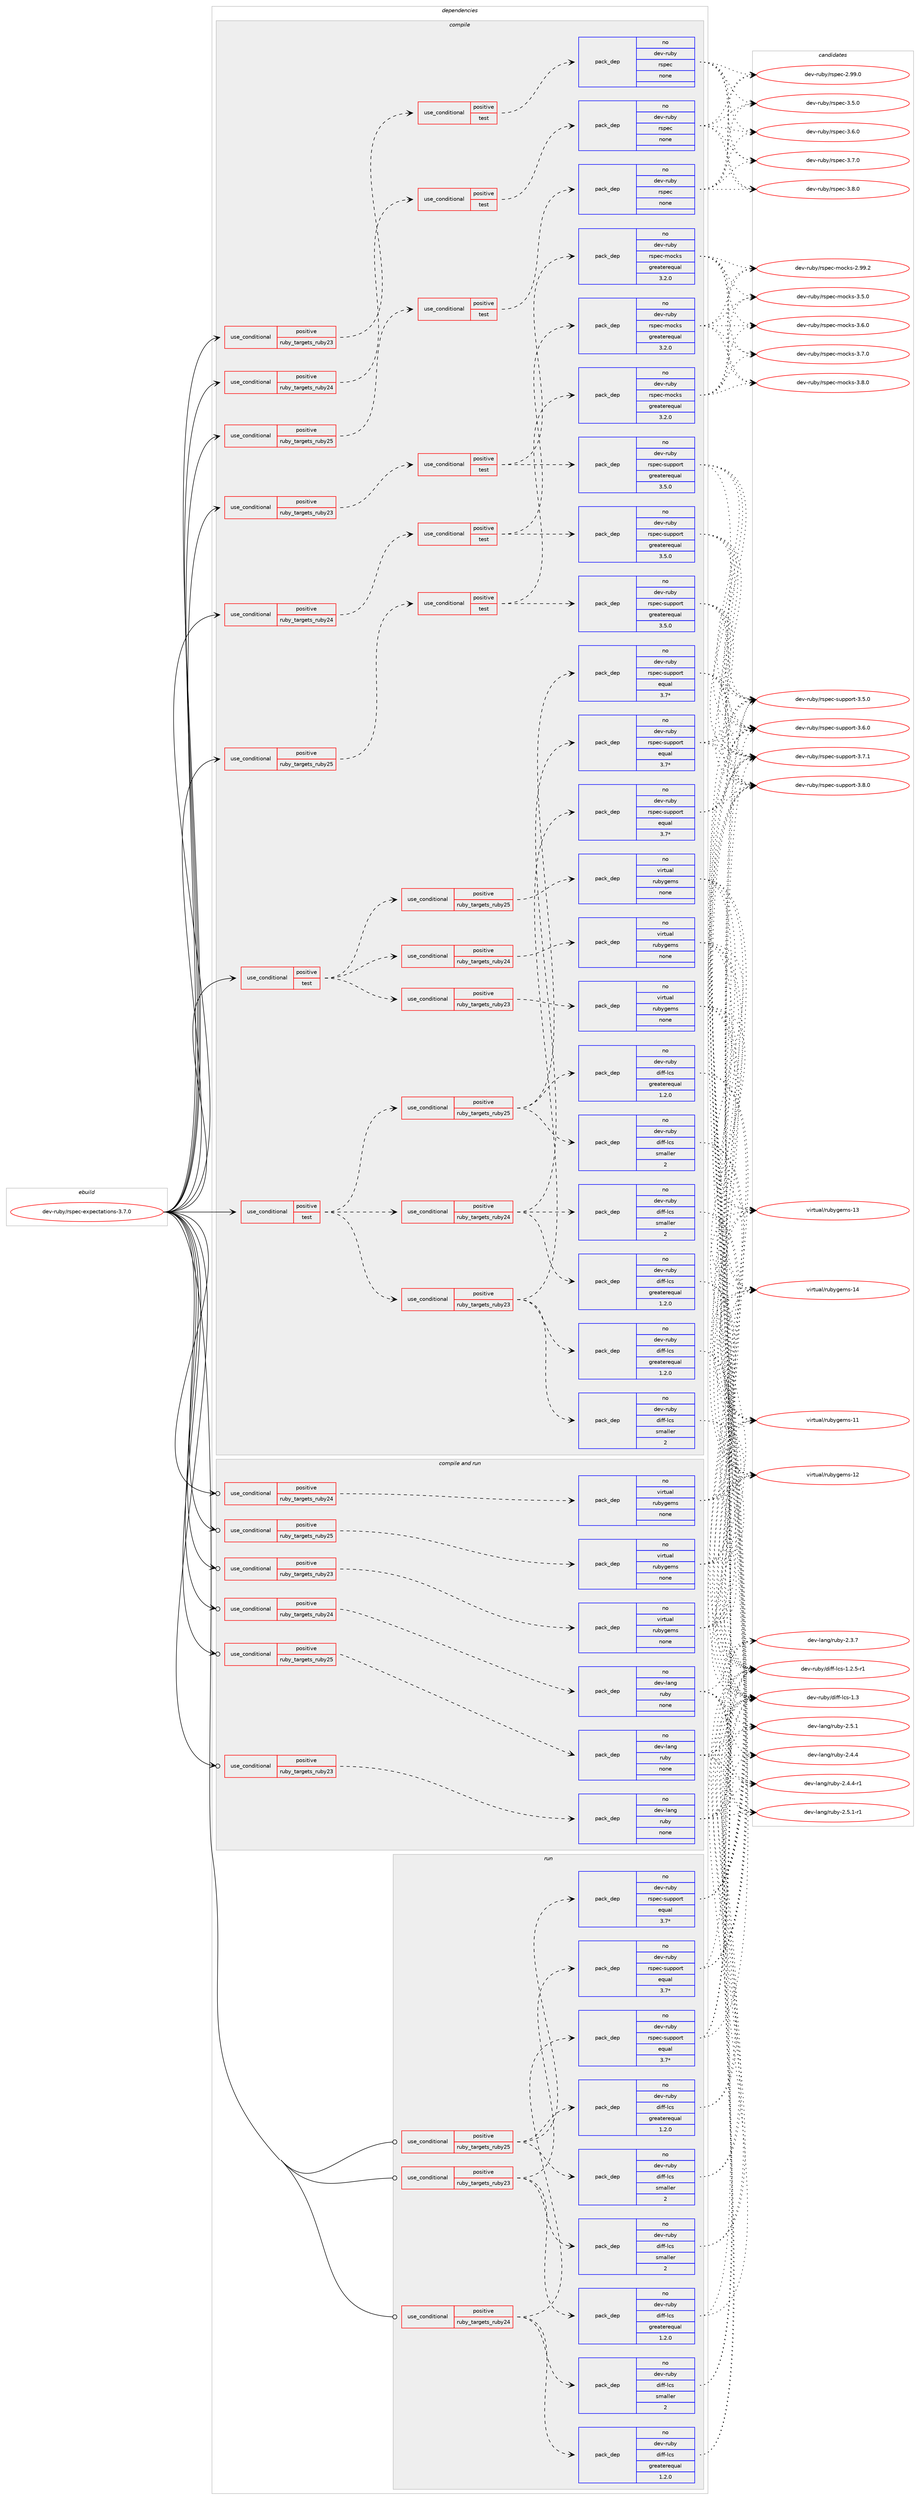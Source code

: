 digraph prolog {

# *************
# Graph options
# *************

newrank=true;
concentrate=true;
compound=true;
graph [rankdir=LR,fontname=Helvetica,fontsize=10,ranksep=1.5];#, ranksep=2.5, nodesep=0.2];
edge  [arrowhead=vee];
node  [fontname=Helvetica,fontsize=10];

# **********
# The ebuild
# **********

subgraph cluster_leftcol {
color=gray;
rank=same;
label=<<i>ebuild</i>>;
id [label="dev-ruby/rspec-expectations-3.7.0", color=red, width=4, href="../dev-ruby/rspec-expectations-3.7.0.svg"];
}

# ****************
# The dependencies
# ****************

subgraph cluster_midcol {
color=gray;
label=<<i>dependencies</i>>;
subgraph cluster_compile {
fillcolor="#eeeeee";
style=filled;
label=<<i>compile</i>>;
subgraph cond1854 {
dependency5563 [label=<<TABLE BORDER="0" CELLBORDER="1" CELLSPACING="0" CELLPADDING="4"><TR><TD ROWSPAN="3" CELLPADDING="10">use_conditional</TD></TR><TR><TD>positive</TD></TR><TR><TD>ruby_targets_ruby23</TD></TR></TABLE>>, shape=none, color=red];
subgraph cond1855 {
dependency5564 [label=<<TABLE BORDER="0" CELLBORDER="1" CELLSPACING="0" CELLPADDING="4"><TR><TD ROWSPAN="3" CELLPADDING="10">use_conditional</TD></TR><TR><TD>positive</TD></TR><TR><TD>test</TD></TR></TABLE>>, shape=none, color=red];
subgraph pack3608 {
dependency5565 [label=<<TABLE BORDER="0" CELLBORDER="1" CELLSPACING="0" CELLPADDING="4" WIDTH="220"><TR><TD ROWSPAN="6" CELLPADDING="30">pack_dep</TD></TR><TR><TD WIDTH="110">no</TD></TR><TR><TD>dev-ruby</TD></TR><TR><TD>rspec</TD></TR><TR><TD>none</TD></TR><TR><TD></TD></TR></TABLE>>, shape=none, color=blue];
}
dependency5564:e -> dependency5565:w [weight=20,style="dashed",arrowhead="vee"];
}
dependency5563:e -> dependency5564:w [weight=20,style="dashed",arrowhead="vee"];
}
id:e -> dependency5563:w [weight=20,style="solid",arrowhead="vee"];
subgraph cond1856 {
dependency5566 [label=<<TABLE BORDER="0" CELLBORDER="1" CELLSPACING="0" CELLPADDING="4"><TR><TD ROWSPAN="3" CELLPADDING="10">use_conditional</TD></TR><TR><TD>positive</TD></TR><TR><TD>ruby_targets_ruby23</TD></TR></TABLE>>, shape=none, color=red];
subgraph cond1857 {
dependency5567 [label=<<TABLE BORDER="0" CELLBORDER="1" CELLSPACING="0" CELLPADDING="4"><TR><TD ROWSPAN="3" CELLPADDING="10">use_conditional</TD></TR><TR><TD>positive</TD></TR><TR><TD>test</TD></TR></TABLE>>, shape=none, color=red];
subgraph pack3609 {
dependency5568 [label=<<TABLE BORDER="0" CELLBORDER="1" CELLSPACING="0" CELLPADDING="4" WIDTH="220"><TR><TD ROWSPAN="6" CELLPADDING="30">pack_dep</TD></TR><TR><TD WIDTH="110">no</TD></TR><TR><TD>dev-ruby</TD></TR><TR><TD>rspec-mocks</TD></TR><TR><TD>greaterequal</TD></TR><TR><TD>3.2.0</TD></TR></TABLE>>, shape=none, color=blue];
}
dependency5567:e -> dependency5568:w [weight=20,style="dashed",arrowhead="vee"];
subgraph pack3610 {
dependency5569 [label=<<TABLE BORDER="0" CELLBORDER="1" CELLSPACING="0" CELLPADDING="4" WIDTH="220"><TR><TD ROWSPAN="6" CELLPADDING="30">pack_dep</TD></TR><TR><TD WIDTH="110">no</TD></TR><TR><TD>dev-ruby</TD></TR><TR><TD>rspec-support</TD></TR><TR><TD>greaterequal</TD></TR><TR><TD>3.5.0</TD></TR></TABLE>>, shape=none, color=blue];
}
dependency5567:e -> dependency5569:w [weight=20,style="dashed",arrowhead="vee"];
}
dependency5566:e -> dependency5567:w [weight=20,style="dashed",arrowhead="vee"];
}
id:e -> dependency5566:w [weight=20,style="solid",arrowhead="vee"];
subgraph cond1858 {
dependency5570 [label=<<TABLE BORDER="0" CELLBORDER="1" CELLSPACING="0" CELLPADDING="4"><TR><TD ROWSPAN="3" CELLPADDING="10">use_conditional</TD></TR><TR><TD>positive</TD></TR><TR><TD>ruby_targets_ruby24</TD></TR></TABLE>>, shape=none, color=red];
subgraph cond1859 {
dependency5571 [label=<<TABLE BORDER="0" CELLBORDER="1" CELLSPACING="0" CELLPADDING="4"><TR><TD ROWSPAN="3" CELLPADDING="10">use_conditional</TD></TR><TR><TD>positive</TD></TR><TR><TD>test</TD></TR></TABLE>>, shape=none, color=red];
subgraph pack3611 {
dependency5572 [label=<<TABLE BORDER="0" CELLBORDER="1" CELLSPACING="0" CELLPADDING="4" WIDTH="220"><TR><TD ROWSPAN="6" CELLPADDING="30">pack_dep</TD></TR><TR><TD WIDTH="110">no</TD></TR><TR><TD>dev-ruby</TD></TR><TR><TD>rspec</TD></TR><TR><TD>none</TD></TR><TR><TD></TD></TR></TABLE>>, shape=none, color=blue];
}
dependency5571:e -> dependency5572:w [weight=20,style="dashed",arrowhead="vee"];
}
dependency5570:e -> dependency5571:w [weight=20,style="dashed",arrowhead="vee"];
}
id:e -> dependency5570:w [weight=20,style="solid",arrowhead="vee"];
subgraph cond1860 {
dependency5573 [label=<<TABLE BORDER="0" CELLBORDER="1" CELLSPACING="0" CELLPADDING="4"><TR><TD ROWSPAN="3" CELLPADDING="10">use_conditional</TD></TR><TR><TD>positive</TD></TR><TR><TD>ruby_targets_ruby24</TD></TR></TABLE>>, shape=none, color=red];
subgraph cond1861 {
dependency5574 [label=<<TABLE BORDER="0" CELLBORDER="1" CELLSPACING="0" CELLPADDING="4"><TR><TD ROWSPAN="3" CELLPADDING="10">use_conditional</TD></TR><TR><TD>positive</TD></TR><TR><TD>test</TD></TR></TABLE>>, shape=none, color=red];
subgraph pack3612 {
dependency5575 [label=<<TABLE BORDER="0" CELLBORDER="1" CELLSPACING="0" CELLPADDING="4" WIDTH="220"><TR><TD ROWSPAN="6" CELLPADDING="30">pack_dep</TD></TR><TR><TD WIDTH="110">no</TD></TR><TR><TD>dev-ruby</TD></TR><TR><TD>rspec-mocks</TD></TR><TR><TD>greaterequal</TD></TR><TR><TD>3.2.0</TD></TR></TABLE>>, shape=none, color=blue];
}
dependency5574:e -> dependency5575:w [weight=20,style="dashed",arrowhead="vee"];
subgraph pack3613 {
dependency5576 [label=<<TABLE BORDER="0" CELLBORDER="1" CELLSPACING="0" CELLPADDING="4" WIDTH="220"><TR><TD ROWSPAN="6" CELLPADDING="30">pack_dep</TD></TR><TR><TD WIDTH="110">no</TD></TR><TR><TD>dev-ruby</TD></TR><TR><TD>rspec-support</TD></TR><TR><TD>greaterequal</TD></TR><TR><TD>3.5.0</TD></TR></TABLE>>, shape=none, color=blue];
}
dependency5574:e -> dependency5576:w [weight=20,style="dashed",arrowhead="vee"];
}
dependency5573:e -> dependency5574:w [weight=20,style="dashed",arrowhead="vee"];
}
id:e -> dependency5573:w [weight=20,style="solid",arrowhead="vee"];
subgraph cond1862 {
dependency5577 [label=<<TABLE BORDER="0" CELLBORDER="1" CELLSPACING="0" CELLPADDING="4"><TR><TD ROWSPAN="3" CELLPADDING="10">use_conditional</TD></TR><TR><TD>positive</TD></TR><TR><TD>ruby_targets_ruby25</TD></TR></TABLE>>, shape=none, color=red];
subgraph cond1863 {
dependency5578 [label=<<TABLE BORDER="0" CELLBORDER="1" CELLSPACING="0" CELLPADDING="4"><TR><TD ROWSPAN="3" CELLPADDING="10">use_conditional</TD></TR><TR><TD>positive</TD></TR><TR><TD>test</TD></TR></TABLE>>, shape=none, color=red];
subgraph pack3614 {
dependency5579 [label=<<TABLE BORDER="0" CELLBORDER="1" CELLSPACING="0" CELLPADDING="4" WIDTH="220"><TR><TD ROWSPAN="6" CELLPADDING="30">pack_dep</TD></TR><TR><TD WIDTH="110">no</TD></TR><TR><TD>dev-ruby</TD></TR><TR><TD>rspec</TD></TR><TR><TD>none</TD></TR><TR><TD></TD></TR></TABLE>>, shape=none, color=blue];
}
dependency5578:e -> dependency5579:w [weight=20,style="dashed",arrowhead="vee"];
}
dependency5577:e -> dependency5578:w [weight=20,style="dashed",arrowhead="vee"];
}
id:e -> dependency5577:w [weight=20,style="solid",arrowhead="vee"];
subgraph cond1864 {
dependency5580 [label=<<TABLE BORDER="0" CELLBORDER="1" CELLSPACING="0" CELLPADDING="4"><TR><TD ROWSPAN="3" CELLPADDING="10">use_conditional</TD></TR><TR><TD>positive</TD></TR><TR><TD>ruby_targets_ruby25</TD></TR></TABLE>>, shape=none, color=red];
subgraph cond1865 {
dependency5581 [label=<<TABLE BORDER="0" CELLBORDER="1" CELLSPACING="0" CELLPADDING="4"><TR><TD ROWSPAN="3" CELLPADDING="10">use_conditional</TD></TR><TR><TD>positive</TD></TR><TR><TD>test</TD></TR></TABLE>>, shape=none, color=red];
subgraph pack3615 {
dependency5582 [label=<<TABLE BORDER="0" CELLBORDER="1" CELLSPACING="0" CELLPADDING="4" WIDTH="220"><TR><TD ROWSPAN="6" CELLPADDING="30">pack_dep</TD></TR><TR><TD WIDTH="110">no</TD></TR><TR><TD>dev-ruby</TD></TR><TR><TD>rspec-mocks</TD></TR><TR><TD>greaterequal</TD></TR><TR><TD>3.2.0</TD></TR></TABLE>>, shape=none, color=blue];
}
dependency5581:e -> dependency5582:w [weight=20,style="dashed",arrowhead="vee"];
subgraph pack3616 {
dependency5583 [label=<<TABLE BORDER="0" CELLBORDER="1" CELLSPACING="0" CELLPADDING="4" WIDTH="220"><TR><TD ROWSPAN="6" CELLPADDING="30">pack_dep</TD></TR><TR><TD WIDTH="110">no</TD></TR><TR><TD>dev-ruby</TD></TR><TR><TD>rspec-support</TD></TR><TR><TD>greaterequal</TD></TR><TR><TD>3.5.0</TD></TR></TABLE>>, shape=none, color=blue];
}
dependency5581:e -> dependency5583:w [weight=20,style="dashed",arrowhead="vee"];
}
dependency5580:e -> dependency5581:w [weight=20,style="dashed",arrowhead="vee"];
}
id:e -> dependency5580:w [weight=20,style="solid",arrowhead="vee"];
subgraph cond1866 {
dependency5584 [label=<<TABLE BORDER="0" CELLBORDER="1" CELLSPACING="0" CELLPADDING="4"><TR><TD ROWSPAN="3" CELLPADDING="10">use_conditional</TD></TR><TR><TD>positive</TD></TR><TR><TD>test</TD></TR></TABLE>>, shape=none, color=red];
subgraph cond1867 {
dependency5585 [label=<<TABLE BORDER="0" CELLBORDER="1" CELLSPACING="0" CELLPADDING="4"><TR><TD ROWSPAN="3" CELLPADDING="10">use_conditional</TD></TR><TR><TD>positive</TD></TR><TR><TD>ruby_targets_ruby23</TD></TR></TABLE>>, shape=none, color=red];
subgraph pack3617 {
dependency5586 [label=<<TABLE BORDER="0" CELLBORDER="1" CELLSPACING="0" CELLPADDING="4" WIDTH="220"><TR><TD ROWSPAN="6" CELLPADDING="30">pack_dep</TD></TR><TR><TD WIDTH="110">no</TD></TR><TR><TD>dev-ruby</TD></TR><TR><TD>diff-lcs</TD></TR><TR><TD>greaterequal</TD></TR><TR><TD>1.2.0</TD></TR></TABLE>>, shape=none, color=blue];
}
dependency5585:e -> dependency5586:w [weight=20,style="dashed",arrowhead="vee"];
subgraph pack3618 {
dependency5587 [label=<<TABLE BORDER="0" CELLBORDER="1" CELLSPACING="0" CELLPADDING="4" WIDTH="220"><TR><TD ROWSPAN="6" CELLPADDING="30">pack_dep</TD></TR><TR><TD WIDTH="110">no</TD></TR><TR><TD>dev-ruby</TD></TR><TR><TD>diff-lcs</TD></TR><TR><TD>smaller</TD></TR><TR><TD>2</TD></TR></TABLE>>, shape=none, color=blue];
}
dependency5585:e -> dependency5587:w [weight=20,style="dashed",arrowhead="vee"];
subgraph pack3619 {
dependency5588 [label=<<TABLE BORDER="0" CELLBORDER="1" CELLSPACING="0" CELLPADDING="4" WIDTH="220"><TR><TD ROWSPAN="6" CELLPADDING="30">pack_dep</TD></TR><TR><TD WIDTH="110">no</TD></TR><TR><TD>dev-ruby</TD></TR><TR><TD>rspec-support</TD></TR><TR><TD>equal</TD></TR><TR><TD>3.7*</TD></TR></TABLE>>, shape=none, color=blue];
}
dependency5585:e -> dependency5588:w [weight=20,style="dashed",arrowhead="vee"];
}
dependency5584:e -> dependency5585:w [weight=20,style="dashed",arrowhead="vee"];
subgraph cond1868 {
dependency5589 [label=<<TABLE BORDER="0" CELLBORDER="1" CELLSPACING="0" CELLPADDING="4"><TR><TD ROWSPAN="3" CELLPADDING="10">use_conditional</TD></TR><TR><TD>positive</TD></TR><TR><TD>ruby_targets_ruby24</TD></TR></TABLE>>, shape=none, color=red];
subgraph pack3620 {
dependency5590 [label=<<TABLE BORDER="0" CELLBORDER="1" CELLSPACING="0" CELLPADDING="4" WIDTH="220"><TR><TD ROWSPAN="6" CELLPADDING="30">pack_dep</TD></TR><TR><TD WIDTH="110">no</TD></TR><TR><TD>dev-ruby</TD></TR><TR><TD>diff-lcs</TD></TR><TR><TD>greaterequal</TD></TR><TR><TD>1.2.0</TD></TR></TABLE>>, shape=none, color=blue];
}
dependency5589:e -> dependency5590:w [weight=20,style="dashed",arrowhead="vee"];
subgraph pack3621 {
dependency5591 [label=<<TABLE BORDER="0" CELLBORDER="1" CELLSPACING="0" CELLPADDING="4" WIDTH="220"><TR><TD ROWSPAN="6" CELLPADDING="30">pack_dep</TD></TR><TR><TD WIDTH="110">no</TD></TR><TR><TD>dev-ruby</TD></TR><TR><TD>diff-lcs</TD></TR><TR><TD>smaller</TD></TR><TR><TD>2</TD></TR></TABLE>>, shape=none, color=blue];
}
dependency5589:e -> dependency5591:w [weight=20,style="dashed",arrowhead="vee"];
subgraph pack3622 {
dependency5592 [label=<<TABLE BORDER="0" CELLBORDER="1" CELLSPACING="0" CELLPADDING="4" WIDTH="220"><TR><TD ROWSPAN="6" CELLPADDING="30">pack_dep</TD></TR><TR><TD WIDTH="110">no</TD></TR><TR><TD>dev-ruby</TD></TR><TR><TD>rspec-support</TD></TR><TR><TD>equal</TD></TR><TR><TD>3.7*</TD></TR></TABLE>>, shape=none, color=blue];
}
dependency5589:e -> dependency5592:w [weight=20,style="dashed",arrowhead="vee"];
}
dependency5584:e -> dependency5589:w [weight=20,style="dashed",arrowhead="vee"];
subgraph cond1869 {
dependency5593 [label=<<TABLE BORDER="0" CELLBORDER="1" CELLSPACING="0" CELLPADDING="4"><TR><TD ROWSPAN="3" CELLPADDING="10">use_conditional</TD></TR><TR><TD>positive</TD></TR><TR><TD>ruby_targets_ruby25</TD></TR></TABLE>>, shape=none, color=red];
subgraph pack3623 {
dependency5594 [label=<<TABLE BORDER="0" CELLBORDER="1" CELLSPACING="0" CELLPADDING="4" WIDTH="220"><TR><TD ROWSPAN="6" CELLPADDING="30">pack_dep</TD></TR><TR><TD WIDTH="110">no</TD></TR><TR><TD>dev-ruby</TD></TR><TR><TD>diff-lcs</TD></TR><TR><TD>greaterequal</TD></TR><TR><TD>1.2.0</TD></TR></TABLE>>, shape=none, color=blue];
}
dependency5593:e -> dependency5594:w [weight=20,style="dashed",arrowhead="vee"];
subgraph pack3624 {
dependency5595 [label=<<TABLE BORDER="0" CELLBORDER="1" CELLSPACING="0" CELLPADDING="4" WIDTH="220"><TR><TD ROWSPAN="6" CELLPADDING="30">pack_dep</TD></TR><TR><TD WIDTH="110">no</TD></TR><TR><TD>dev-ruby</TD></TR><TR><TD>diff-lcs</TD></TR><TR><TD>smaller</TD></TR><TR><TD>2</TD></TR></TABLE>>, shape=none, color=blue];
}
dependency5593:e -> dependency5595:w [weight=20,style="dashed",arrowhead="vee"];
subgraph pack3625 {
dependency5596 [label=<<TABLE BORDER="0" CELLBORDER="1" CELLSPACING="0" CELLPADDING="4" WIDTH="220"><TR><TD ROWSPAN="6" CELLPADDING="30">pack_dep</TD></TR><TR><TD WIDTH="110">no</TD></TR><TR><TD>dev-ruby</TD></TR><TR><TD>rspec-support</TD></TR><TR><TD>equal</TD></TR><TR><TD>3.7*</TD></TR></TABLE>>, shape=none, color=blue];
}
dependency5593:e -> dependency5596:w [weight=20,style="dashed",arrowhead="vee"];
}
dependency5584:e -> dependency5593:w [weight=20,style="dashed",arrowhead="vee"];
}
id:e -> dependency5584:w [weight=20,style="solid",arrowhead="vee"];
subgraph cond1870 {
dependency5597 [label=<<TABLE BORDER="0" CELLBORDER="1" CELLSPACING="0" CELLPADDING="4"><TR><TD ROWSPAN="3" CELLPADDING="10">use_conditional</TD></TR><TR><TD>positive</TD></TR><TR><TD>test</TD></TR></TABLE>>, shape=none, color=red];
subgraph cond1871 {
dependency5598 [label=<<TABLE BORDER="0" CELLBORDER="1" CELLSPACING="0" CELLPADDING="4"><TR><TD ROWSPAN="3" CELLPADDING="10">use_conditional</TD></TR><TR><TD>positive</TD></TR><TR><TD>ruby_targets_ruby23</TD></TR></TABLE>>, shape=none, color=red];
subgraph pack3626 {
dependency5599 [label=<<TABLE BORDER="0" CELLBORDER="1" CELLSPACING="0" CELLPADDING="4" WIDTH="220"><TR><TD ROWSPAN="6" CELLPADDING="30">pack_dep</TD></TR><TR><TD WIDTH="110">no</TD></TR><TR><TD>virtual</TD></TR><TR><TD>rubygems</TD></TR><TR><TD>none</TD></TR><TR><TD></TD></TR></TABLE>>, shape=none, color=blue];
}
dependency5598:e -> dependency5599:w [weight=20,style="dashed",arrowhead="vee"];
}
dependency5597:e -> dependency5598:w [weight=20,style="dashed",arrowhead="vee"];
subgraph cond1872 {
dependency5600 [label=<<TABLE BORDER="0" CELLBORDER="1" CELLSPACING="0" CELLPADDING="4"><TR><TD ROWSPAN="3" CELLPADDING="10">use_conditional</TD></TR><TR><TD>positive</TD></TR><TR><TD>ruby_targets_ruby24</TD></TR></TABLE>>, shape=none, color=red];
subgraph pack3627 {
dependency5601 [label=<<TABLE BORDER="0" CELLBORDER="1" CELLSPACING="0" CELLPADDING="4" WIDTH="220"><TR><TD ROWSPAN="6" CELLPADDING="30">pack_dep</TD></TR><TR><TD WIDTH="110">no</TD></TR><TR><TD>virtual</TD></TR><TR><TD>rubygems</TD></TR><TR><TD>none</TD></TR><TR><TD></TD></TR></TABLE>>, shape=none, color=blue];
}
dependency5600:e -> dependency5601:w [weight=20,style="dashed",arrowhead="vee"];
}
dependency5597:e -> dependency5600:w [weight=20,style="dashed",arrowhead="vee"];
subgraph cond1873 {
dependency5602 [label=<<TABLE BORDER="0" CELLBORDER="1" CELLSPACING="0" CELLPADDING="4"><TR><TD ROWSPAN="3" CELLPADDING="10">use_conditional</TD></TR><TR><TD>positive</TD></TR><TR><TD>ruby_targets_ruby25</TD></TR></TABLE>>, shape=none, color=red];
subgraph pack3628 {
dependency5603 [label=<<TABLE BORDER="0" CELLBORDER="1" CELLSPACING="0" CELLPADDING="4" WIDTH="220"><TR><TD ROWSPAN="6" CELLPADDING="30">pack_dep</TD></TR><TR><TD WIDTH="110">no</TD></TR><TR><TD>virtual</TD></TR><TR><TD>rubygems</TD></TR><TR><TD>none</TD></TR><TR><TD></TD></TR></TABLE>>, shape=none, color=blue];
}
dependency5602:e -> dependency5603:w [weight=20,style="dashed",arrowhead="vee"];
}
dependency5597:e -> dependency5602:w [weight=20,style="dashed",arrowhead="vee"];
}
id:e -> dependency5597:w [weight=20,style="solid",arrowhead="vee"];
}
subgraph cluster_compileandrun {
fillcolor="#eeeeee";
style=filled;
label=<<i>compile and run</i>>;
subgraph cond1874 {
dependency5604 [label=<<TABLE BORDER="0" CELLBORDER="1" CELLSPACING="0" CELLPADDING="4"><TR><TD ROWSPAN="3" CELLPADDING="10">use_conditional</TD></TR><TR><TD>positive</TD></TR><TR><TD>ruby_targets_ruby23</TD></TR></TABLE>>, shape=none, color=red];
subgraph pack3629 {
dependency5605 [label=<<TABLE BORDER="0" CELLBORDER="1" CELLSPACING="0" CELLPADDING="4" WIDTH="220"><TR><TD ROWSPAN="6" CELLPADDING="30">pack_dep</TD></TR><TR><TD WIDTH="110">no</TD></TR><TR><TD>dev-lang</TD></TR><TR><TD>ruby</TD></TR><TR><TD>none</TD></TR><TR><TD></TD></TR></TABLE>>, shape=none, color=blue];
}
dependency5604:e -> dependency5605:w [weight=20,style="dashed",arrowhead="vee"];
}
id:e -> dependency5604:w [weight=20,style="solid",arrowhead="odotvee"];
subgraph cond1875 {
dependency5606 [label=<<TABLE BORDER="0" CELLBORDER="1" CELLSPACING="0" CELLPADDING="4"><TR><TD ROWSPAN="3" CELLPADDING="10">use_conditional</TD></TR><TR><TD>positive</TD></TR><TR><TD>ruby_targets_ruby23</TD></TR></TABLE>>, shape=none, color=red];
subgraph pack3630 {
dependency5607 [label=<<TABLE BORDER="0" CELLBORDER="1" CELLSPACING="0" CELLPADDING="4" WIDTH="220"><TR><TD ROWSPAN="6" CELLPADDING="30">pack_dep</TD></TR><TR><TD WIDTH="110">no</TD></TR><TR><TD>virtual</TD></TR><TR><TD>rubygems</TD></TR><TR><TD>none</TD></TR><TR><TD></TD></TR></TABLE>>, shape=none, color=blue];
}
dependency5606:e -> dependency5607:w [weight=20,style="dashed",arrowhead="vee"];
}
id:e -> dependency5606:w [weight=20,style="solid",arrowhead="odotvee"];
subgraph cond1876 {
dependency5608 [label=<<TABLE BORDER="0" CELLBORDER="1" CELLSPACING="0" CELLPADDING="4"><TR><TD ROWSPAN="3" CELLPADDING="10">use_conditional</TD></TR><TR><TD>positive</TD></TR><TR><TD>ruby_targets_ruby24</TD></TR></TABLE>>, shape=none, color=red];
subgraph pack3631 {
dependency5609 [label=<<TABLE BORDER="0" CELLBORDER="1" CELLSPACING="0" CELLPADDING="4" WIDTH="220"><TR><TD ROWSPAN="6" CELLPADDING="30">pack_dep</TD></TR><TR><TD WIDTH="110">no</TD></TR><TR><TD>dev-lang</TD></TR><TR><TD>ruby</TD></TR><TR><TD>none</TD></TR><TR><TD></TD></TR></TABLE>>, shape=none, color=blue];
}
dependency5608:e -> dependency5609:w [weight=20,style="dashed",arrowhead="vee"];
}
id:e -> dependency5608:w [weight=20,style="solid",arrowhead="odotvee"];
subgraph cond1877 {
dependency5610 [label=<<TABLE BORDER="0" CELLBORDER="1" CELLSPACING="0" CELLPADDING="4"><TR><TD ROWSPAN="3" CELLPADDING="10">use_conditional</TD></TR><TR><TD>positive</TD></TR><TR><TD>ruby_targets_ruby24</TD></TR></TABLE>>, shape=none, color=red];
subgraph pack3632 {
dependency5611 [label=<<TABLE BORDER="0" CELLBORDER="1" CELLSPACING="0" CELLPADDING="4" WIDTH="220"><TR><TD ROWSPAN="6" CELLPADDING="30">pack_dep</TD></TR><TR><TD WIDTH="110">no</TD></TR><TR><TD>virtual</TD></TR><TR><TD>rubygems</TD></TR><TR><TD>none</TD></TR><TR><TD></TD></TR></TABLE>>, shape=none, color=blue];
}
dependency5610:e -> dependency5611:w [weight=20,style="dashed",arrowhead="vee"];
}
id:e -> dependency5610:w [weight=20,style="solid",arrowhead="odotvee"];
subgraph cond1878 {
dependency5612 [label=<<TABLE BORDER="0" CELLBORDER="1" CELLSPACING="0" CELLPADDING="4"><TR><TD ROWSPAN="3" CELLPADDING="10">use_conditional</TD></TR><TR><TD>positive</TD></TR><TR><TD>ruby_targets_ruby25</TD></TR></TABLE>>, shape=none, color=red];
subgraph pack3633 {
dependency5613 [label=<<TABLE BORDER="0" CELLBORDER="1" CELLSPACING="0" CELLPADDING="4" WIDTH="220"><TR><TD ROWSPAN="6" CELLPADDING="30">pack_dep</TD></TR><TR><TD WIDTH="110">no</TD></TR><TR><TD>dev-lang</TD></TR><TR><TD>ruby</TD></TR><TR><TD>none</TD></TR><TR><TD></TD></TR></TABLE>>, shape=none, color=blue];
}
dependency5612:e -> dependency5613:w [weight=20,style="dashed",arrowhead="vee"];
}
id:e -> dependency5612:w [weight=20,style="solid",arrowhead="odotvee"];
subgraph cond1879 {
dependency5614 [label=<<TABLE BORDER="0" CELLBORDER="1" CELLSPACING="0" CELLPADDING="4"><TR><TD ROWSPAN="3" CELLPADDING="10">use_conditional</TD></TR><TR><TD>positive</TD></TR><TR><TD>ruby_targets_ruby25</TD></TR></TABLE>>, shape=none, color=red];
subgraph pack3634 {
dependency5615 [label=<<TABLE BORDER="0" CELLBORDER="1" CELLSPACING="0" CELLPADDING="4" WIDTH="220"><TR><TD ROWSPAN="6" CELLPADDING="30">pack_dep</TD></TR><TR><TD WIDTH="110">no</TD></TR><TR><TD>virtual</TD></TR><TR><TD>rubygems</TD></TR><TR><TD>none</TD></TR><TR><TD></TD></TR></TABLE>>, shape=none, color=blue];
}
dependency5614:e -> dependency5615:w [weight=20,style="dashed",arrowhead="vee"];
}
id:e -> dependency5614:w [weight=20,style="solid",arrowhead="odotvee"];
}
subgraph cluster_run {
fillcolor="#eeeeee";
style=filled;
label=<<i>run</i>>;
subgraph cond1880 {
dependency5616 [label=<<TABLE BORDER="0" CELLBORDER="1" CELLSPACING="0" CELLPADDING="4"><TR><TD ROWSPAN="3" CELLPADDING="10">use_conditional</TD></TR><TR><TD>positive</TD></TR><TR><TD>ruby_targets_ruby23</TD></TR></TABLE>>, shape=none, color=red];
subgraph pack3635 {
dependency5617 [label=<<TABLE BORDER="0" CELLBORDER="1" CELLSPACING="0" CELLPADDING="4" WIDTH="220"><TR><TD ROWSPAN="6" CELLPADDING="30">pack_dep</TD></TR><TR><TD WIDTH="110">no</TD></TR><TR><TD>dev-ruby</TD></TR><TR><TD>diff-lcs</TD></TR><TR><TD>greaterequal</TD></TR><TR><TD>1.2.0</TD></TR></TABLE>>, shape=none, color=blue];
}
dependency5616:e -> dependency5617:w [weight=20,style="dashed",arrowhead="vee"];
subgraph pack3636 {
dependency5618 [label=<<TABLE BORDER="0" CELLBORDER="1" CELLSPACING="0" CELLPADDING="4" WIDTH="220"><TR><TD ROWSPAN="6" CELLPADDING="30">pack_dep</TD></TR><TR><TD WIDTH="110">no</TD></TR><TR><TD>dev-ruby</TD></TR><TR><TD>diff-lcs</TD></TR><TR><TD>smaller</TD></TR><TR><TD>2</TD></TR></TABLE>>, shape=none, color=blue];
}
dependency5616:e -> dependency5618:w [weight=20,style="dashed",arrowhead="vee"];
subgraph pack3637 {
dependency5619 [label=<<TABLE BORDER="0" CELLBORDER="1" CELLSPACING="0" CELLPADDING="4" WIDTH="220"><TR><TD ROWSPAN="6" CELLPADDING="30">pack_dep</TD></TR><TR><TD WIDTH="110">no</TD></TR><TR><TD>dev-ruby</TD></TR><TR><TD>rspec-support</TD></TR><TR><TD>equal</TD></TR><TR><TD>3.7*</TD></TR></TABLE>>, shape=none, color=blue];
}
dependency5616:e -> dependency5619:w [weight=20,style="dashed",arrowhead="vee"];
}
id:e -> dependency5616:w [weight=20,style="solid",arrowhead="odot"];
subgraph cond1881 {
dependency5620 [label=<<TABLE BORDER="0" CELLBORDER="1" CELLSPACING="0" CELLPADDING="4"><TR><TD ROWSPAN="3" CELLPADDING="10">use_conditional</TD></TR><TR><TD>positive</TD></TR><TR><TD>ruby_targets_ruby24</TD></TR></TABLE>>, shape=none, color=red];
subgraph pack3638 {
dependency5621 [label=<<TABLE BORDER="0" CELLBORDER="1" CELLSPACING="0" CELLPADDING="4" WIDTH="220"><TR><TD ROWSPAN="6" CELLPADDING="30">pack_dep</TD></TR><TR><TD WIDTH="110">no</TD></TR><TR><TD>dev-ruby</TD></TR><TR><TD>diff-lcs</TD></TR><TR><TD>greaterequal</TD></TR><TR><TD>1.2.0</TD></TR></TABLE>>, shape=none, color=blue];
}
dependency5620:e -> dependency5621:w [weight=20,style="dashed",arrowhead="vee"];
subgraph pack3639 {
dependency5622 [label=<<TABLE BORDER="0" CELLBORDER="1" CELLSPACING="0" CELLPADDING="4" WIDTH="220"><TR><TD ROWSPAN="6" CELLPADDING="30">pack_dep</TD></TR><TR><TD WIDTH="110">no</TD></TR><TR><TD>dev-ruby</TD></TR><TR><TD>diff-lcs</TD></TR><TR><TD>smaller</TD></TR><TR><TD>2</TD></TR></TABLE>>, shape=none, color=blue];
}
dependency5620:e -> dependency5622:w [weight=20,style="dashed",arrowhead="vee"];
subgraph pack3640 {
dependency5623 [label=<<TABLE BORDER="0" CELLBORDER="1" CELLSPACING="0" CELLPADDING="4" WIDTH="220"><TR><TD ROWSPAN="6" CELLPADDING="30">pack_dep</TD></TR><TR><TD WIDTH="110">no</TD></TR><TR><TD>dev-ruby</TD></TR><TR><TD>rspec-support</TD></TR><TR><TD>equal</TD></TR><TR><TD>3.7*</TD></TR></TABLE>>, shape=none, color=blue];
}
dependency5620:e -> dependency5623:w [weight=20,style="dashed",arrowhead="vee"];
}
id:e -> dependency5620:w [weight=20,style="solid",arrowhead="odot"];
subgraph cond1882 {
dependency5624 [label=<<TABLE BORDER="0" CELLBORDER="1" CELLSPACING="0" CELLPADDING="4"><TR><TD ROWSPAN="3" CELLPADDING="10">use_conditional</TD></TR><TR><TD>positive</TD></TR><TR><TD>ruby_targets_ruby25</TD></TR></TABLE>>, shape=none, color=red];
subgraph pack3641 {
dependency5625 [label=<<TABLE BORDER="0" CELLBORDER="1" CELLSPACING="0" CELLPADDING="4" WIDTH="220"><TR><TD ROWSPAN="6" CELLPADDING="30">pack_dep</TD></TR><TR><TD WIDTH="110">no</TD></TR><TR><TD>dev-ruby</TD></TR><TR><TD>diff-lcs</TD></TR><TR><TD>greaterequal</TD></TR><TR><TD>1.2.0</TD></TR></TABLE>>, shape=none, color=blue];
}
dependency5624:e -> dependency5625:w [weight=20,style="dashed",arrowhead="vee"];
subgraph pack3642 {
dependency5626 [label=<<TABLE BORDER="0" CELLBORDER="1" CELLSPACING="0" CELLPADDING="4" WIDTH="220"><TR><TD ROWSPAN="6" CELLPADDING="30">pack_dep</TD></TR><TR><TD WIDTH="110">no</TD></TR><TR><TD>dev-ruby</TD></TR><TR><TD>diff-lcs</TD></TR><TR><TD>smaller</TD></TR><TR><TD>2</TD></TR></TABLE>>, shape=none, color=blue];
}
dependency5624:e -> dependency5626:w [weight=20,style="dashed",arrowhead="vee"];
subgraph pack3643 {
dependency5627 [label=<<TABLE BORDER="0" CELLBORDER="1" CELLSPACING="0" CELLPADDING="4" WIDTH="220"><TR><TD ROWSPAN="6" CELLPADDING="30">pack_dep</TD></TR><TR><TD WIDTH="110">no</TD></TR><TR><TD>dev-ruby</TD></TR><TR><TD>rspec-support</TD></TR><TR><TD>equal</TD></TR><TR><TD>3.7*</TD></TR></TABLE>>, shape=none, color=blue];
}
dependency5624:e -> dependency5627:w [weight=20,style="dashed",arrowhead="vee"];
}
id:e -> dependency5624:w [weight=20,style="solid",arrowhead="odot"];
}
}

# **************
# The candidates
# **************

subgraph cluster_choices {
rank=same;
color=gray;
label=<<i>candidates</i>>;

subgraph choice3608 {
color=black;
nodesep=1;
choice1001011184511411798121471141151121019945504657574648 [label="dev-ruby/rspec-2.99.0", color=red, width=4,href="../dev-ruby/rspec-2.99.0.svg"];
choice10010111845114117981214711411511210199455146534648 [label="dev-ruby/rspec-3.5.0", color=red, width=4,href="../dev-ruby/rspec-3.5.0.svg"];
choice10010111845114117981214711411511210199455146544648 [label="dev-ruby/rspec-3.6.0", color=red, width=4,href="../dev-ruby/rspec-3.6.0.svg"];
choice10010111845114117981214711411511210199455146554648 [label="dev-ruby/rspec-3.7.0", color=red, width=4,href="../dev-ruby/rspec-3.7.0.svg"];
choice10010111845114117981214711411511210199455146564648 [label="dev-ruby/rspec-3.8.0", color=red, width=4,href="../dev-ruby/rspec-3.8.0.svg"];
dependency5565:e -> choice1001011184511411798121471141151121019945504657574648:w [style=dotted,weight="100"];
dependency5565:e -> choice10010111845114117981214711411511210199455146534648:w [style=dotted,weight="100"];
dependency5565:e -> choice10010111845114117981214711411511210199455146544648:w [style=dotted,weight="100"];
dependency5565:e -> choice10010111845114117981214711411511210199455146554648:w [style=dotted,weight="100"];
dependency5565:e -> choice10010111845114117981214711411511210199455146564648:w [style=dotted,weight="100"];
}
subgraph choice3609 {
color=black;
nodesep=1;
choice10010111845114117981214711411511210199451091119910711545504657574650 [label="dev-ruby/rspec-mocks-2.99.2", color=red, width=4,href="../dev-ruby/rspec-mocks-2.99.2.svg"];
choice100101118451141179812147114115112101994510911199107115455146534648 [label="dev-ruby/rspec-mocks-3.5.0", color=red, width=4,href="../dev-ruby/rspec-mocks-3.5.0.svg"];
choice100101118451141179812147114115112101994510911199107115455146544648 [label="dev-ruby/rspec-mocks-3.6.0", color=red, width=4,href="../dev-ruby/rspec-mocks-3.6.0.svg"];
choice100101118451141179812147114115112101994510911199107115455146554648 [label="dev-ruby/rspec-mocks-3.7.0", color=red, width=4,href="../dev-ruby/rspec-mocks-3.7.0.svg"];
choice100101118451141179812147114115112101994510911199107115455146564648 [label="dev-ruby/rspec-mocks-3.8.0", color=red, width=4,href="../dev-ruby/rspec-mocks-3.8.0.svg"];
dependency5568:e -> choice10010111845114117981214711411511210199451091119910711545504657574650:w [style=dotted,weight="100"];
dependency5568:e -> choice100101118451141179812147114115112101994510911199107115455146534648:w [style=dotted,weight="100"];
dependency5568:e -> choice100101118451141179812147114115112101994510911199107115455146544648:w [style=dotted,weight="100"];
dependency5568:e -> choice100101118451141179812147114115112101994510911199107115455146554648:w [style=dotted,weight="100"];
dependency5568:e -> choice100101118451141179812147114115112101994510911199107115455146564648:w [style=dotted,weight="100"];
}
subgraph choice3610 {
color=black;
nodesep=1;
choice1001011184511411798121471141151121019945115117112112111114116455146534648 [label="dev-ruby/rspec-support-3.5.0", color=red, width=4,href="../dev-ruby/rspec-support-3.5.0.svg"];
choice1001011184511411798121471141151121019945115117112112111114116455146544648 [label="dev-ruby/rspec-support-3.6.0", color=red, width=4,href="../dev-ruby/rspec-support-3.6.0.svg"];
choice1001011184511411798121471141151121019945115117112112111114116455146554649 [label="dev-ruby/rspec-support-3.7.1", color=red, width=4,href="../dev-ruby/rspec-support-3.7.1.svg"];
choice1001011184511411798121471141151121019945115117112112111114116455146564648 [label="dev-ruby/rspec-support-3.8.0", color=red, width=4,href="../dev-ruby/rspec-support-3.8.0.svg"];
dependency5569:e -> choice1001011184511411798121471141151121019945115117112112111114116455146534648:w [style=dotted,weight="100"];
dependency5569:e -> choice1001011184511411798121471141151121019945115117112112111114116455146544648:w [style=dotted,weight="100"];
dependency5569:e -> choice1001011184511411798121471141151121019945115117112112111114116455146554649:w [style=dotted,weight="100"];
dependency5569:e -> choice1001011184511411798121471141151121019945115117112112111114116455146564648:w [style=dotted,weight="100"];
}
subgraph choice3611 {
color=black;
nodesep=1;
choice1001011184511411798121471141151121019945504657574648 [label="dev-ruby/rspec-2.99.0", color=red, width=4,href="../dev-ruby/rspec-2.99.0.svg"];
choice10010111845114117981214711411511210199455146534648 [label="dev-ruby/rspec-3.5.0", color=red, width=4,href="../dev-ruby/rspec-3.5.0.svg"];
choice10010111845114117981214711411511210199455146544648 [label="dev-ruby/rspec-3.6.0", color=red, width=4,href="../dev-ruby/rspec-3.6.0.svg"];
choice10010111845114117981214711411511210199455146554648 [label="dev-ruby/rspec-3.7.0", color=red, width=4,href="../dev-ruby/rspec-3.7.0.svg"];
choice10010111845114117981214711411511210199455146564648 [label="dev-ruby/rspec-3.8.0", color=red, width=4,href="../dev-ruby/rspec-3.8.0.svg"];
dependency5572:e -> choice1001011184511411798121471141151121019945504657574648:w [style=dotted,weight="100"];
dependency5572:e -> choice10010111845114117981214711411511210199455146534648:w [style=dotted,weight="100"];
dependency5572:e -> choice10010111845114117981214711411511210199455146544648:w [style=dotted,weight="100"];
dependency5572:e -> choice10010111845114117981214711411511210199455146554648:w [style=dotted,weight="100"];
dependency5572:e -> choice10010111845114117981214711411511210199455146564648:w [style=dotted,weight="100"];
}
subgraph choice3612 {
color=black;
nodesep=1;
choice10010111845114117981214711411511210199451091119910711545504657574650 [label="dev-ruby/rspec-mocks-2.99.2", color=red, width=4,href="../dev-ruby/rspec-mocks-2.99.2.svg"];
choice100101118451141179812147114115112101994510911199107115455146534648 [label="dev-ruby/rspec-mocks-3.5.0", color=red, width=4,href="../dev-ruby/rspec-mocks-3.5.0.svg"];
choice100101118451141179812147114115112101994510911199107115455146544648 [label="dev-ruby/rspec-mocks-3.6.0", color=red, width=4,href="../dev-ruby/rspec-mocks-3.6.0.svg"];
choice100101118451141179812147114115112101994510911199107115455146554648 [label="dev-ruby/rspec-mocks-3.7.0", color=red, width=4,href="../dev-ruby/rspec-mocks-3.7.0.svg"];
choice100101118451141179812147114115112101994510911199107115455146564648 [label="dev-ruby/rspec-mocks-3.8.0", color=red, width=4,href="../dev-ruby/rspec-mocks-3.8.0.svg"];
dependency5575:e -> choice10010111845114117981214711411511210199451091119910711545504657574650:w [style=dotted,weight="100"];
dependency5575:e -> choice100101118451141179812147114115112101994510911199107115455146534648:w [style=dotted,weight="100"];
dependency5575:e -> choice100101118451141179812147114115112101994510911199107115455146544648:w [style=dotted,weight="100"];
dependency5575:e -> choice100101118451141179812147114115112101994510911199107115455146554648:w [style=dotted,weight="100"];
dependency5575:e -> choice100101118451141179812147114115112101994510911199107115455146564648:w [style=dotted,weight="100"];
}
subgraph choice3613 {
color=black;
nodesep=1;
choice1001011184511411798121471141151121019945115117112112111114116455146534648 [label="dev-ruby/rspec-support-3.5.0", color=red, width=4,href="../dev-ruby/rspec-support-3.5.0.svg"];
choice1001011184511411798121471141151121019945115117112112111114116455146544648 [label="dev-ruby/rspec-support-3.6.0", color=red, width=4,href="../dev-ruby/rspec-support-3.6.0.svg"];
choice1001011184511411798121471141151121019945115117112112111114116455146554649 [label="dev-ruby/rspec-support-3.7.1", color=red, width=4,href="../dev-ruby/rspec-support-3.7.1.svg"];
choice1001011184511411798121471141151121019945115117112112111114116455146564648 [label="dev-ruby/rspec-support-3.8.0", color=red, width=4,href="../dev-ruby/rspec-support-3.8.0.svg"];
dependency5576:e -> choice1001011184511411798121471141151121019945115117112112111114116455146534648:w [style=dotted,weight="100"];
dependency5576:e -> choice1001011184511411798121471141151121019945115117112112111114116455146544648:w [style=dotted,weight="100"];
dependency5576:e -> choice1001011184511411798121471141151121019945115117112112111114116455146554649:w [style=dotted,weight="100"];
dependency5576:e -> choice1001011184511411798121471141151121019945115117112112111114116455146564648:w [style=dotted,weight="100"];
}
subgraph choice3614 {
color=black;
nodesep=1;
choice1001011184511411798121471141151121019945504657574648 [label="dev-ruby/rspec-2.99.0", color=red, width=4,href="../dev-ruby/rspec-2.99.0.svg"];
choice10010111845114117981214711411511210199455146534648 [label="dev-ruby/rspec-3.5.0", color=red, width=4,href="../dev-ruby/rspec-3.5.0.svg"];
choice10010111845114117981214711411511210199455146544648 [label="dev-ruby/rspec-3.6.0", color=red, width=4,href="../dev-ruby/rspec-3.6.0.svg"];
choice10010111845114117981214711411511210199455146554648 [label="dev-ruby/rspec-3.7.0", color=red, width=4,href="../dev-ruby/rspec-3.7.0.svg"];
choice10010111845114117981214711411511210199455146564648 [label="dev-ruby/rspec-3.8.0", color=red, width=4,href="../dev-ruby/rspec-3.8.0.svg"];
dependency5579:e -> choice1001011184511411798121471141151121019945504657574648:w [style=dotted,weight="100"];
dependency5579:e -> choice10010111845114117981214711411511210199455146534648:w [style=dotted,weight="100"];
dependency5579:e -> choice10010111845114117981214711411511210199455146544648:w [style=dotted,weight="100"];
dependency5579:e -> choice10010111845114117981214711411511210199455146554648:w [style=dotted,weight="100"];
dependency5579:e -> choice10010111845114117981214711411511210199455146564648:w [style=dotted,weight="100"];
}
subgraph choice3615 {
color=black;
nodesep=1;
choice10010111845114117981214711411511210199451091119910711545504657574650 [label="dev-ruby/rspec-mocks-2.99.2", color=red, width=4,href="../dev-ruby/rspec-mocks-2.99.2.svg"];
choice100101118451141179812147114115112101994510911199107115455146534648 [label="dev-ruby/rspec-mocks-3.5.0", color=red, width=4,href="../dev-ruby/rspec-mocks-3.5.0.svg"];
choice100101118451141179812147114115112101994510911199107115455146544648 [label="dev-ruby/rspec-mocks-3.6.0", color=red, width=4,href="../dev-ruby/rspec-mocks-3.6.0.svg"];
choice100101118451141179812147114115112101994510911199107115455146554648 [label="dev-ruby/rspec-mocks-3.7.0", color=red, width=4,href="../dev-ruby/rspec-mocks-3.7.0.svg"];
choice100101118451141179812147114115112101994510911199107115455146564648 [label="dev-ruby/rspec-mocks-3.8.0", color=red, width=4,href="../dev-ruby/rspec-mocks-3.8.0.svg"];
dependency5582:e -> choice10010111845114117981214711411511210199451091119910711545504657574650:w [style=dotted,weight="100"];
dependency5582:e -> choice100101118451141179812147114115112101994510911199107115455146534648:w [style=dotted,weight="100"];
dependency5582:e -> choice100101118451141179812147114115112101994510911199107115455146544648:w [style=dotted,weight="100"];
dependency5582:e -> choice100101118451141179812147114115112101994510911199107115455146554648:w [style=dotted,weight="100"];
dependency5582:e -> choice100101118451141179812147114115112101994510911199107115455146564648:w [style=dotted,weight="100"];
}
subgraph choice3616 {
color=black;
nodesep=1;
choice1001011184511411798121471141151121019945115117112112111114116455146534648 [label="dev-ruby/rspec-support-3.5.0", color=red, width=4,href="../dev-ruby/rspec-support-3.5.0.svg"];
choice1001011184511411798121471141151121019945115117112112111114116455146544648 [label="dev-ruby/rspec-support-3.6.0", color=red, width=4,href="../dev-ruby/rspec-support-3.6.0.svg"];
choice1001011184511411798121471141151121019945115117112112111114116455146554649 [label="dev-ruby/rspec-support-3.7.1", color=red, width=4,href="../dev-ruby/rspec-support-3.7.1.svg"];
choice1001011184511411798121471141151121019945115117112112111114116455146564648 [label="dev-ruby/rspec-support-3.8.0", color=red, width=4,href="../dev-ruby/rspec-support-3.8.0.svg"];
dependency5583:e -> choice1001011184511411798121471141151121019945115117112112111114116455146534648:w [style=dotted,weight="100"];
dependency5583:e -> choice1001011184511411798121471141151121019945115117112112111114116455146544648:w [style=dotted,weight="100"];
dependency5583:e -> choice1001011184511411798121471141151121019945115117112112111114116455146554649:w [style=dotted,weight="100"];
dependency5583:e -> choice1001011184511411798121471141151121019945115117112112111114116455146564648:w [style=dotted,weight="100"];
}
subgraph choice3617 {
color=black;
nodesep=1;
choice10010111845114117981214710010510210245108991154549465046534511449 [label="dev-ruby/diff-lcs-1.2.5-r1", color=red, width=4,href="../dev-ruby/diff-lcs-1.2.5-r1.svg"];
choice100101118451141179812147100105102102451089911545494651 [label="dev-ruby/diff-lcs-1.3", color=red, width=4,href="../dev-ruby/diff-lcs-1.3.svg"];
dependency5586:e -> choice10010111845114117981214710010510210245108991154549465046534511449:w [style=dotted,weight="100"];
dependency5586:e -> choice100101118451141179812147100105102102451089911545494651:w [style=dotted,weight="100"];
}
subgraph choice3618 {
color=black;
nodesep=1;
choice10010111845114117981214710010510210245108991154549465046534511449 [label="dev-ruby/diff-lcs-1.2.5-r1", color=red, width=4,href="../dev-ruby/diff-lcs-1.2.5-r1.svg"];
choice100101118451141179812147100105102102451089911545494651 [label="dev-ruby/diff-lcs-1.3", color=red, width=4,href="../dev-ruby/diff-lcs-1.3.svg"];
dependency5587:e -> choice10010111845114117981214710010510210245108991154549465046534511449:w [style=dotted,weight="100"];
dependency5587:e -> choice100101118451141179812147100105102102451089911545494651:w [style=dotted,weight="100"];
}
subgraph choice3619 {
color=black;
nodesep=1;
choice1001011184511411798121471141151121019945115117112112111114116455146534648 [label="dev-ruby/rspec-support-3.5.0", color=red, width=4,href="../dev-ruby/rspec-support-3.5.0.svg"];
choice1001011184511411798121471141151121019945115117112112111114116455146544648 [label="dev-ruby/rspec-support-3.6.0", color=red, width=4,href="../dev-ruby/rspec-support-3.6.0.svg"];
choice1001011184511411798121471141151121019945115117112112111114116455146554649 [label="dev-ruby/rspec-support-3.7.1", color=red, width=4,href="../dev-ruby/rspec-support-3.7.1.svg"];
choice1001011184511411798121471141151121019945115117112112111114116455146564648 [label="dev-ruby/rspec-support-3.8.0", color=red, width=4,href="../dev-ruby/rspec-support-3.8.0.svg"];
dependency5588:e -> choice1001011184511411798121471141151121019945115117112112111114116455146534648:w [style=dotted,weight="100"];
dependency5588:e -> choice1001011184511411798121471141151121019945115117112112111114116455146544648:w [style=dotted,weight="100"];
dependency5588:e -> choice1001011184511411798121471141151121019945115117112112111114116455146554649:w [style=dotted,weight="100"];
dependency5588:e -> choice1001011184511411798121471141151121019945115117112112111114116455146564648:w [style=dotted,weight="100"];
}
subgraph choice3620 {
color=black;
nodesep=1;
choice10010111845114117981214710010510210245108991154549465046534511449 [label="dev-ruby/diff-lcs-1.2.5-r1", color=red, width=4,href="../dev-ruby/diff-lcs-1.2.5-r1.svg"];
choice100101118451141179812147100105102102451089911545494651 [label="dev-ruby/diff-lcs-1.3", color=red, width=4,href="../dev-ruby/diff-lcs-1.3.svg"];
dependency5590:e -> choice10010111845114117981214710010510210245108991154549465046534511449:w [style=dotted,weight="100"];
dependency5590:e -> choice100101118451141179812147100105102102451089911545494651:w [style=dotted,weight="100"];
}
subgraph choice3621 {
color=black;
nodesep=1;
choice10010111845114117981214710010510210245108991154549465046534511449 [label="dev-ruby/diff-lcs-1.2.5-r1", color=red, width=4,href="../dev-ruby/diff-lcs-1.2.5-r1.svg"];
choice100101118451141179812147100105102102451089911545494651 [label="dev-ruby/diff-lcs-1.3", color=red, width=4,href="../dev-ruby/diff-lcs-1.3.svg"];
dependency5591:e -> choice10010111845114117981214710010510210245108991154549465046534511449:w [style=dotted,weight="100"];
dependency5591:e -> choice100101118451141179812147100105102102451089911545494651:w [style=dotted,weight="100"];
}
subgraph choice3622 {
color=black;
nodesep=1;
choice1001011184511411798121471141151121019945115117112112111114116455146534648 [label="dev-ruby/rspec-support-3.5.0", color=red, width=4,href="../dev-ruby/rspec-support-3.5.0.svg"];
choice1001011184511411798121471141151121019945115117112112111114116455146544648 [label="dev-ruby/rspec-support-3.6.0", color=red, width=4,href="../dev-ruby/rspec-support-3.6.0.svg"];
choice1001011184511411798121471141151121019945115117112112111114116455146554649 [label="dev-ruby/rspec-support-3.7.1", color=red, width=4,href="../dev-ruby/rspec-support-3.7.1.svg"];
choice1001011184511411798121471141151121019945115117112112111114116455146564648 [label="dev-ruby/rspec-support-3.8.0", color=red, width=4,href="../dev-ruby/rspec-support-3.8.0.svg"];
dependency5592:e -> choice1001011184511411798121471141151121019945115117112112111114116455146534648:w [style=dotted,weight="100"];
dependency5592:e -> choice1001011184511411798121471141151121019945115117112112111114116455146544648:w [style=dotted,weight="100"];
dependency5592:e -> choice1001011184511411798121471141151121019945115117112112111114116455146554649:w [style=dotted,weight="100"];
dependency5592:e -> choice1001011184511411798121471141151121019945115117112112111114116455146564648:w [style=dotted,weight="100"];
}
subgraph choice3623 {
color=black;
nodesep=1;
choice10010111845114117981214710010510210245108991154549465046534511449 [label="dev-ruby/diff-lcs-1.2.5-r1", color=red, width=4,href="../dev-ruby/diff-lcs-1.2.5-r1.svg"];
choice100101118451141179812147100105102102451089911545494651 [label="dev-ruby/diff-lcs-1.3", color=red, width=4,href="../dev-ruby/diff-lcs-1.3.svg"];
dependency5594:e -> choice10010111845114117981214710010510210245108991154549465046534511449:w [style=dotted,weight="100"];
dependency5594:e -> choice100101118451141179812147100105102102451089911545494651:w [style=dotted,weight="100"];
}
subgraph choice3624 {
color=black;
nodesep=1;
choice10010111845114117981214710010510210245108991154549465046534511449 [label="dev-ruby/diff-lcs-1.2.5-r1", color=red, width=4,href="../dev-ruby/diff-lcs-1.2.5-r1.svg"];
choice100101118451141179812147100105102102451089911545494651 [label="dev-ruby/diff-lcs-1.3", color=red, width=4,href="../dev-ruby/diff-lcs-1.3.svg"];
dependency5595:e -> choice10010111845114117981214710010510210245108991154549465046534511449:w [style=dotted,weight="100"];
dependency5595:e -> choice100101118451141179812147100105102102451089911545494651:w [style=dotted,weight="100"];
}
subgraph choice3625 {
color=black;
nodesep=1;
choice1001011184511411798121471141151121019945115117112112111114116455146534648 [label="dev-ruby/rspec-support-3.5.0", color=red, width=4,href="../dev-ruby/rspec-support-3.5.0.svg"];
choice1001011184511411798121471141151121019945115117112112111114116455146544648 [label="dev-ruby/rspec-support-3.6.0", color=red, width=4,href="../dev-ruby/rspec-support-3.6.0.svg"];
choice1001011184511411798121471141151121019945115117112112111114116455146554649 [label="dev-ruby/rspec-support-3.7.1", color=red, width=4,href="../dev-ruby/rspec-support-3.7.1.svg"];
choice1001011184511411798121471141151121019945115117112112111114116455146564648 [label="dev-ruby/rspec-support-3.8.0", color=red, width=4,href="../dev-ruby/rspec-support-3.8.0.svg"];
dependency5596:e -> choice1001011184511411798121471141151121019945115117112112111114116455146534648:w [style=dotted,weight="100"];
dependency5596:e -> choice1001011184511411798121471141151121019945115117112112111114116455146544648:w [style=dotted,weight="100"];
dependency5596:e -> choice1001011184511411798121471141151121019945115117112112111114116455146554649:w [style=dotted,weight="100"];
dependency5596:e -> choice1001011184511411798121471141151121019945115117112112111114116455146564648:w [style=dotted,weight="100"];
}
subgraph choice3626 {
color=black;
nodesep=1;
choice118105114116117971084711411798121103101109115454949 [label="virtual/rubygems-11", color=red, width=4,href="../virtual/rubygems-11.svg"];
choice118105114116117971084711411798121103101109115454950 [label="virtual/rubygems-12", color=red, width=4,href="../virtual/rubygems-12.svg"];
choice118105114116117971084711411798121103101109115454951 [label="virtual/rubygems-13", color=red, width=4,href="../virtual/rubygems-13.svg"];
choice118105114116117971084711411798121103101109115454952 [label="virtual/rubygems-14", color=red, width=4,href="../virtual/rubygems-14.svg"];
dependency5599:e -> choice118105114116117971084711411798121103101109115454949:w [style=dotted,weight="100"];
dependency5599:e -> choice118105114116117971084711411798121103101109115454950:w [style=dotted,weight="100"];
dependency5599:e -> choice118105114116117971084711411798121103101109115454951:w [style=dotted,weight="100"];
dependency5599:e -> choice118105114116117971084711411798121103101109115454952:w [style=dotted,weight="100"];
}
subgraph choice3627 {
color=black;
nodesep=1;
choice118105114116117971084711411798121103101109115454949 [label="virtual/rubygems-11", color=red, width=4,href="../virtual/rubygems-11.svg"];
choice118105114116117971084711411798121103101109115454950 [label="virtual/rubygems-12", color=red, width=4,href="../virtual/rubygems-12.svg"];
choice118105114116117971084711411798121103101109115454951 [label="virtual/rubygems-13", color=red, width=4,href="../virtual/rubygems-13.svg"];
choice118105114116117971084711411798121103101109115454952 [label="virtual/rubygems-14", color=red, width=4,href="../virtual/rubygems-14.svg"];
dependency5601:e -> choice118105114116117971084711411798121103101109115454949:w [style=dotted,weight="100"];
dependency5601:e -> choice118105114116117971084711411798121103101109115454950:w [style=dotted,weight="100"];
dependency5601:e -> choice118105114116117971084711411798121103101109115454951:w [style=dotted,weight="100"];
dependency5601:e -> choice118105114116117971084711411798121103101109115454952:w [style=dotted,weight="100"];
}
subgraph choice3628 {
color=black;
nodesep=1;
choice118105114116117971084711411798121103101109115454949 [label="virtual/rubygems-11", color=red, width=4,href="../virtual/rubygems-11.svg"];
choice118105114116117971084711411798121103101109115454950 [label="virtual/rubygems-12", color=red, width=4,href="../virtual/rubygems-12.svg"];
choice118105114116117971084711411798121103101109115454951 [label="virtual/rubygems-13", color=red, width=4,href="../virtual/rubygems-13.svg"];
choice118105114116117971084711411798121103101109115454952 [label="virtual/rubygems-14", color=red, width=4,href="../virtual/rubygems-14.svg"];
dependency5603:e -> choice118105114116117971084711411798121103101109115454949:w [style=dotted,weight="100"];
dependency5603:e -> choice118105114116117971084711411798121103101109115454950:w [style=dotted,weight="100"];
dependency5603:e -> choice118105114116117971084711411798121103101109115454951:w [style=dotted,weight="100"];
dependency5603:e -> choice118105114116117971084711411798121103101109115454952:w [style=dotted,weight="100"];
}
subgraph choice3629 {
color=black;
nodesep=1;
choice10010111845108971101034711411798121455046514655 [label="dev-lang/ruby-2.3.7", color=red, width=4,href="../dev-lang/ruby-2.3.7.svg"];
choice10010111845108971101034711411798121455046524652 [label="dev-lang/ruby-2.4.4", color=red, width=4,href="../dev-lang/ruby-2.4.4.svg"];
choice100101118451089711010347114117981214550465246524511449 [label="dev-lang/ruby-2.4.4-r1", color=red, width=4,href="../dev-lang/ruby-2.4.4-r1.svg"];
choice10010111845108971101034711411798121455046534649 [label="dev-lang/ruby-2.5.1", color=red, width=4,href="../dev-lang/ruby-2.5.1.svg"];
choice100101118451089711010347114117981214550465346494511449 [label="dev-lang/ruby-2.5.1-r1", color=red, width=4,href="../dev-lang/ruby-2.5.1-r1.svg"];
dependency5605:e -> choice10010111845108971101034711411798121455046514655:w [style=dotted,weight="100"];
dependency5605:e -> choice10010111845108971101034711411798121455046524652:w [style=dotted,weight="100"];
dependency5605:e -> choice100101118451089711010347114117981214550465246524511449:w [style=dotted,weight="100"];
dependency5605:e -> choice10010111845108971101034711411798121455046534649:w [style=dotted,weight="100"];
dependency5605:e -> choice100101118451089711010347114117981214550465346494511449:w [style=dotted,weight="100"];
}
subgraph choice3630 {
color=black;
nodesep=1;
choice118105114116117971084711411798121103101109115454949 [label="virtual/rubygems-11", color=red, width=4,href="../virtual/rubygems-11.svg"];
choice118105114116117971084711411798121103101109115454950 [label="virtual/rubygems-12", color=red, width=4,href="../virtual/rubygems-12.svg"];
choice118105114116117971084711411798121103101109115454951 [label="virtual/rubygems-13", color=red, width=4,href="../virtual/rubygems-13.svg"];
choice118105114116117971084711411798121103101109115454952 [label="virtual/rubygems-14", color=red, width=4,href="../virtual/rubygems-14.svg"];
dependency5607:e -> choice118105114116117971084711411798121103101109115454949:w [style=dotted,weight="100"];
dependency5607:e -> choice118105114116117971084711411798121103101109115454950:w [style=dotted,weight="100"];
dependency5607:e -> choice118105114116117971084711411798121103101109115454951:w [style=dotted,weight="100"];
dependency5607:e -> choice118105114116117971084711411798121103101109115454952:w [style=dotted,weight="100"];
}
subgraph choice3631 {
color=black;
nodesep=1;
choice10010111845108971101034711411798121455046514655 [label="dev-lang/ruby-2.3.7", color=red, width=4,href="../dev-lang/ruby-2.3.7.svg"];
choice10010111845108971101034711411798121455046524652 [label="dev-lang/ruby-2.4.4", color=red, width=4,href="../dev-lang/ruby-2.4.4.svg"];
choice100101118451089711010347114117981214550465246524511449 [label="dev-lang/ruby-2.4.4-r1", color=red, width=4,href="../dev-lang/ruby-2.4.4-r1.svg"];
choice10010111845108971101034711411798121455046534649 [label="dev-lang/ruby-2.5.1", color=red, width=4,href="../dev-lang/ruby-2.5.1.svg"];
choice100101118451089711010347114117981214550465346494511449 [label="dev-lang/ruby-2.5.1-r1", color=red, width=4,href="../dev-lang/ruby-2.5.1-r1.svg"];
dependency5609:e -> choice10010111845108971101034711411798121455046514655:w [style=dotted,weight="100"];
dependency5609:e -> choice10010111845108971101034711411798121455046524652:w [style=dotted,weight="100"];
dependency5609:e -> choice100101118451089711010347114117981214550465246524511449:w [style=dotted,weight="100"];
dependency5609:e -> choice10010111845108971101034711411798121455046534649:w [style=dotted,weight="100"];
dependency5609:e -> choice100101118451089711010347114117981214550465346494511449:w [style=dotted,weight="100"];
}
subgraph choice3632 {
color=black;
nodesep=1;
choice118105114116117971084711411798121103101109115454949 [label="virtual/rubygems-11", color=red, width=4,href="../virtual/rubygems-11.svg"];
choice118105114116117971084711411798121103101109115454950 [label="virtual/rubygems-12", color=red, width=4,href="../virtual/rubygems-12.svg"];
choice118105114116117971084711411798121103101109115454951 [label="virtual/rubygems-13", color=red, width=4,href="../virtual/rubygems-13.svg"];
choice118105114116117971084711411798121103101109115454952 [label="virtual/rubygems-14", color=red, width=4,href="../virtual/rubygems-14.svg"];
dependency5611:e -> choice118105114116117971084711411798121103101109115454949:w [style=dotted,weight="100"];
dependency5611:e -> choice118105114116117971084711411798121103101109115454950:w [style=dotted,weight="100"];
dependency5611:e -> choice118105114116117971084711411798121103101109115454951:w [style=dotted,weight="100"];
dependency5611:e -> choice118105114116117971084711411798121103101109115454952:w [style=dotted,weight="100"];
}
subgraph choice3633 {
color=black;
nodesep=1;
choice10010111845108971101034711411798121455046514655 [label="dev-lang/ruby-2.3.7", color=red, width=4,href="../dev-lang/ruby-2.3.7.svg"];
choice10010111845108971101034711411798121455046524652 [label="dev-lang/ruby-2.4.4", color=red, width=4,href="../dev-lang/ruby-2.4.4.svg"];
choice100101118451089711010347114117981214550465246524511449 [label="dev-lang/ruby-2.4.4-r1", color=red, width=4,href="../dev-lang/ruby-2.4.4-r1.svg"];
choice10010111845108971101034711411798121455046534649 [label="dev-lang/ruby-2.5.1", color=red, width=4,href="../dev-lang/ruby-2.5.1.svg"];
choice100101118451089711010347114117981214550465346494511449 [label="dev-lang/ruby-2.5.1-r1", color=red, width=4,href="../dev-lang/ruby-2.5.1-r1.svg"];
dependency5613:e -> choice10010111845108971101034711411798121455046514655:w [style=dotted,weight="100"];
dependency5613:e -> choice10010111845108971101034711411798121455046524652:w [style=dotted,weight="100"];
dependency5613:e -> choice100101118451089711010347114117981214550465246524511449:w [style=dotted,weight="100"];
dependency5613:e -> choice10010111845108971101034711411798121455046534649:w [style=dotted,weight="100"];
dependency5613:e -> choice100101118451089711010347114117981214550465346494511449:w [style=dotted,weight="100"];
}
subgraph choice3634 {
color=black;
nodesep=1;
choice118105114116117971084711411798121103101109115454949 [label="virtual/rubygems-11", color=red, width=4,href="../virtual/rubygems-11.svg"];
choice118105114116117971084711411798121103101109115454950 [label="virtual/rubygems-12", color=red, width=4,href="../virtual/rubygems-12.svg"];
choice118105114116117971084711411798121103101109115454951 [label="virtual/rubygems-13", color=red, width=4,href="../virtual/rubygems-13.svg"];
choice118105114116117971084711411798121103101109115454952 [label="virtual/rubygems-14", color=red, width=4,href="../virtual/rubygems-14.svg"];
dependency5615:e -> choice118105114116117971084711411798121103101109115454949:w [style=dotted,weight="100"];
dependency5615:e -> choice118105114116117971084711411798121103101109115454950:w [style=dotted,weight="100"];
dependency5615:e -> choice118105114116117971084711411798121103101109115454951:w [style=dotted,weight="100"];
dependency5615:e -> choice118105114116117971084711411798121103101109115454952:w [style=dotted,weight="100"];
}
subgraph choice3635 {
color=black;
nodesep=1;
choice10010111845114117981214710010510210245108991154549465046534511449 [label="dev-ruby/diff-lcs-1.2.5-r1", color=red, width=4,href="../dev-ruby/diff-lcs-1.2.5-r1.svg"];
choice100101118451141179812147100105102102451089911545494651 [label="dev-ruby/diff-lcs-1.3", color=red, width=4,href="../dev-ruby/diff-lcs-1.3.svg"];
dependency5617:e -> choice10010111845114117981214710010510210245108991154549465046534511449:w [style=dotted,weight="100"];
dependency5617:e -> choice100101118451141179812147100105102102451089911545494651:w [style=dotted,weight="100"];
}
subgraph choice3636 {
color=black;
nodesep=1;
choice10010111845114117981214710010510210245108991154549465046534511449 [label="dev-ruby/diff-lcs-1.2.5-r1", color=red, width=4,href="../dev-ruby/diff-lcs-1.2.5-r1.svg"];
choice100101118451141179812147100105102102451089911545494651 [label="dev-ruby/diff-lcs-1.3", color=red, width=4,href="../dev-ruby/diff-lcs-1.3.svg"];
dependency5618:e -> choice10010111845114117981214710010510210245108991154549465046534511449:w [style=dotted,weight="100"];
dependency5618:e -> choice100101118451141179812147100105102102451089911545494651:w [style=dotted,weight="100"];
}
subgraph choice3637 {
color=black;
nodesep=1;
choice1001011184511411798121471141151121019945115117112112111114116455146534648 [label="dev-ruby/rspec-support-3.5.0", color=red, width=4,href="../dev-ruby/rspec-support-3.5.0.svg"];
choice1001011184511411798121471141151121019945115117112112111114116455146544648 [label="dev-ruby/rspec-support-3.6.0", color=red, width=4,href="../dev-ruby/rspec-support-3.6.0.svg"];
choice1001011184511411798121471141151121019945115117112112111114116455146554649 [label="dev-ruby/rspec-support-3.7.1", color=red, width=4,href="../dev-ruby/rspec-support-3.7.1.svg"];
choice1001011184511411798121471141151121019945115117112112111114116455146564648 [label="dev-ruby/rspec-support-3.8.0", color=red, width=4,href="../dev-ruby/rspec-support-3.8.0.svg"];
dependency5619:e -> choice1001011184511411798121471141151121019945115117112112111114116455146534648:w [style=dotted,weight="100"];
dependency5619:e -> choice1001011184511411798121471141151121019945115117112112111114116455146544648:w [style=dotted,weight="100"];
dependency5619:e -> choice1001011184511411798121471141151121019945115117112112111114116455146554649:w [style=dotted,weight="100"];
dependency5619:e -> choice1001011184511411798121471141151121019945115117112112111114116455146564648:w [style=dotted,weight="100"];
}
subgraph choice3638 {
color=black;
nodesep=1;
choice10010111845114117981214710010510210245108991154549465046534511449 [label="dev-ruby/diff-lcs-1.2.5-r1", color=red, width=4,href="../dev-ruby/diff-lcs-1.2.5-r1.svg"];
choice100101118451141179812147100105102102451089911545494651 [label="dev-ruby/diff-lcs-1.3", color=red, width=4,href="../dev-ruby/diff-lcs-1.3.svg"];
dependency5621:e -> choice10010111845114117981214710010510210245108991154549465046534511449:w [style=dotted,weight="100"];
dependency5621:e -> choice100101118451141179812147100105102102451089911545494651:w [style=dotted,weight="100"];
}
subgraph choice3639 {
color=black;
nodesep=1;
choice10010111845114117981214710010510210245108991154549465046534511449 [label="dev-ruby/diff-lcs-1.2.5-r1", color=red, width=4,href="../dev-ruby/diff-lcs-1.2.5-r1.svg"];
choice100101118451141179812147100105102102451089911545494651 [label="dev-ruby/diff-lcs-1.3", color=red, width=4,href="../dev-ruby/diff-lcs-1.3.svg"];
dependency5622:e -> choice10010111845114117981214710010510210245108991154549465046534511449:w [style=dotted,weight="100"];
dependency5622:e -> choice100101118451141179812147100105102102451089911545494651:w [style=dotted,weight="100"];
}
subgraph choice3640 {
color=black;
nodesep=1;
choice1001011184511411798121471141151121019945115117112112111114116455146534648 [label="dev-ruby/rspec-support-3.5.0", color=red, width=4,href="../dev-ruby/rspec-support-3.5.0.svg"];
choice1001011184511411798121471141151121019945115117112112111114116455146544648 [label="dev-ruby/rspec-support-3.6.0", color=red, width=4,href="../dev-ruby/rspec-support-3.6.0.svg"];
choice1001011184511411798121471141151121019945115117112112111114116455146554649 [label="dev-ruby/rspec-support-3.7.1", color=red, width=4,href="../dev-ruby/rspec-support-3.7.1.svg"];
choice1001011184511411798121471141151121019945115117112112111114116455146564648 [label="dev-ruby/rspec-support-3.8.0", color=red, width=4,href="../dev-ruby/rspec-support-3.8.0.svg"];
dependency5623:e -> choice1001011184511411798121471141151121019945115117112112111114116455146534648:w [style=dotted,weight="100"];
dependency5623:e -> choice1001011184511411798121471141151121019945115117112112111114116455146544648:w [style=dotted,weight="100"];
dependency5623:e -> choice1001011184511411798121471141151121019945115117112112111114116455146554649:w [style=dotted,weight="100"];
dependency5623:e -> choice1001011184511411798121471141151121019945115117112112111114116455146564648:w [style=dotted,weight="100"];
}
subgraph choice3641 {
color=black;
nodesep=1;
choice10010111845114117981214710010510210245108991154549465046534511449 [label="dev-ruby/diff-lcs-1.2.5-r1", color=red, width=4,href="../dev-ruby/diff-lcs-1.2.5-r1.svg"];
choice100101118451141179812147100105102102451089911545494651 [label="dev-ruby/diff-lcs-1.3", color=red, width=4,href="../dev-ruby/diff-lcs-1.3.svg"];
dependency5625:e -> choice10010111845114117981214710010510210245108991154549465046534511449:w [style=dotted,weight="100"];
dependency5625:e -> choice100101118451141179812147100105102102451089911545494651:w [style=dotted,weight="100"];
}
subgraph choice3642 {
color=black;
nodesep=1;
choice10010111845114117981214710010510210245108991154549465046534511449 [label="dev-ruby/diff-lcs-1.2.5-r1", color=red, width=4,href="../dev-ruby/diff-lcs-1.2.5-r1.svg"];
choice100101118451141179812147100105102102451089911545494651 [label="dev-ruby/diff-lcs-1.3", color=red, width=4,href="../dev-ruby/diff-lcs-1.3.svg"];
dependency5626:e -> choice10010111845114117981214710010510210245108991154549465046534511449:w [style=dotted,weight="100"];
dependency5626:e -> choice100101118451141179812147100105102102451089911545494651:w [style=dotted,weight="100"];
}
subgraph choice3643 {
color=black;
nodesep=1;
choice1001011184511411798121471141151121019945115117112112111114116455146534648 [label="dev-ruby/rspec-support-3.5.0", color=red, width=4,href="../dev-ruby/rspec-support-3.5.0.svg"];
choice1001011184511411798121471141151121019945115117112112111114116455146544648 [label="dev-ruby/rspec-support-3.6.0", color=red, width=4,href="../dev-ruby/rspec-support-3.6.0.svg"];
choice1001011184511411798121471141151121019945115117112112111114116455146554649 [label="dev-ruby/rspec-support-3.7.1", color=red, width=4,href="../dev-ruby/rspec-support-3.7.1.svg"];
choice1001011184511411798121471141151121019945115117112112111114116455146564648 [label="dev-ruby/rspec-support-3.8.0", color=red, width=4,href="../dev-ruby/rspec-support-3.8.0.svg"];
dependency5627:e -> choice1001011184511411798121471141151121019945115117112112111114116455146534648:w [style=dotted,weight="100"];
dependency5627:e -> choice1001011184511411798121471141151121019945115117112112111114116455146544648:w [style=dotted,weight="100"];
dependency5627:e -> choice1001011184511411798121471141151121019945115117112112111114116455146554649:w [style=dotted,weight="100"];
dependency5627:e -> choice1001011184511411798121471141151121019945115117112112111114116455146564648:w [style=dotted,weight="100"];
}
}

}

